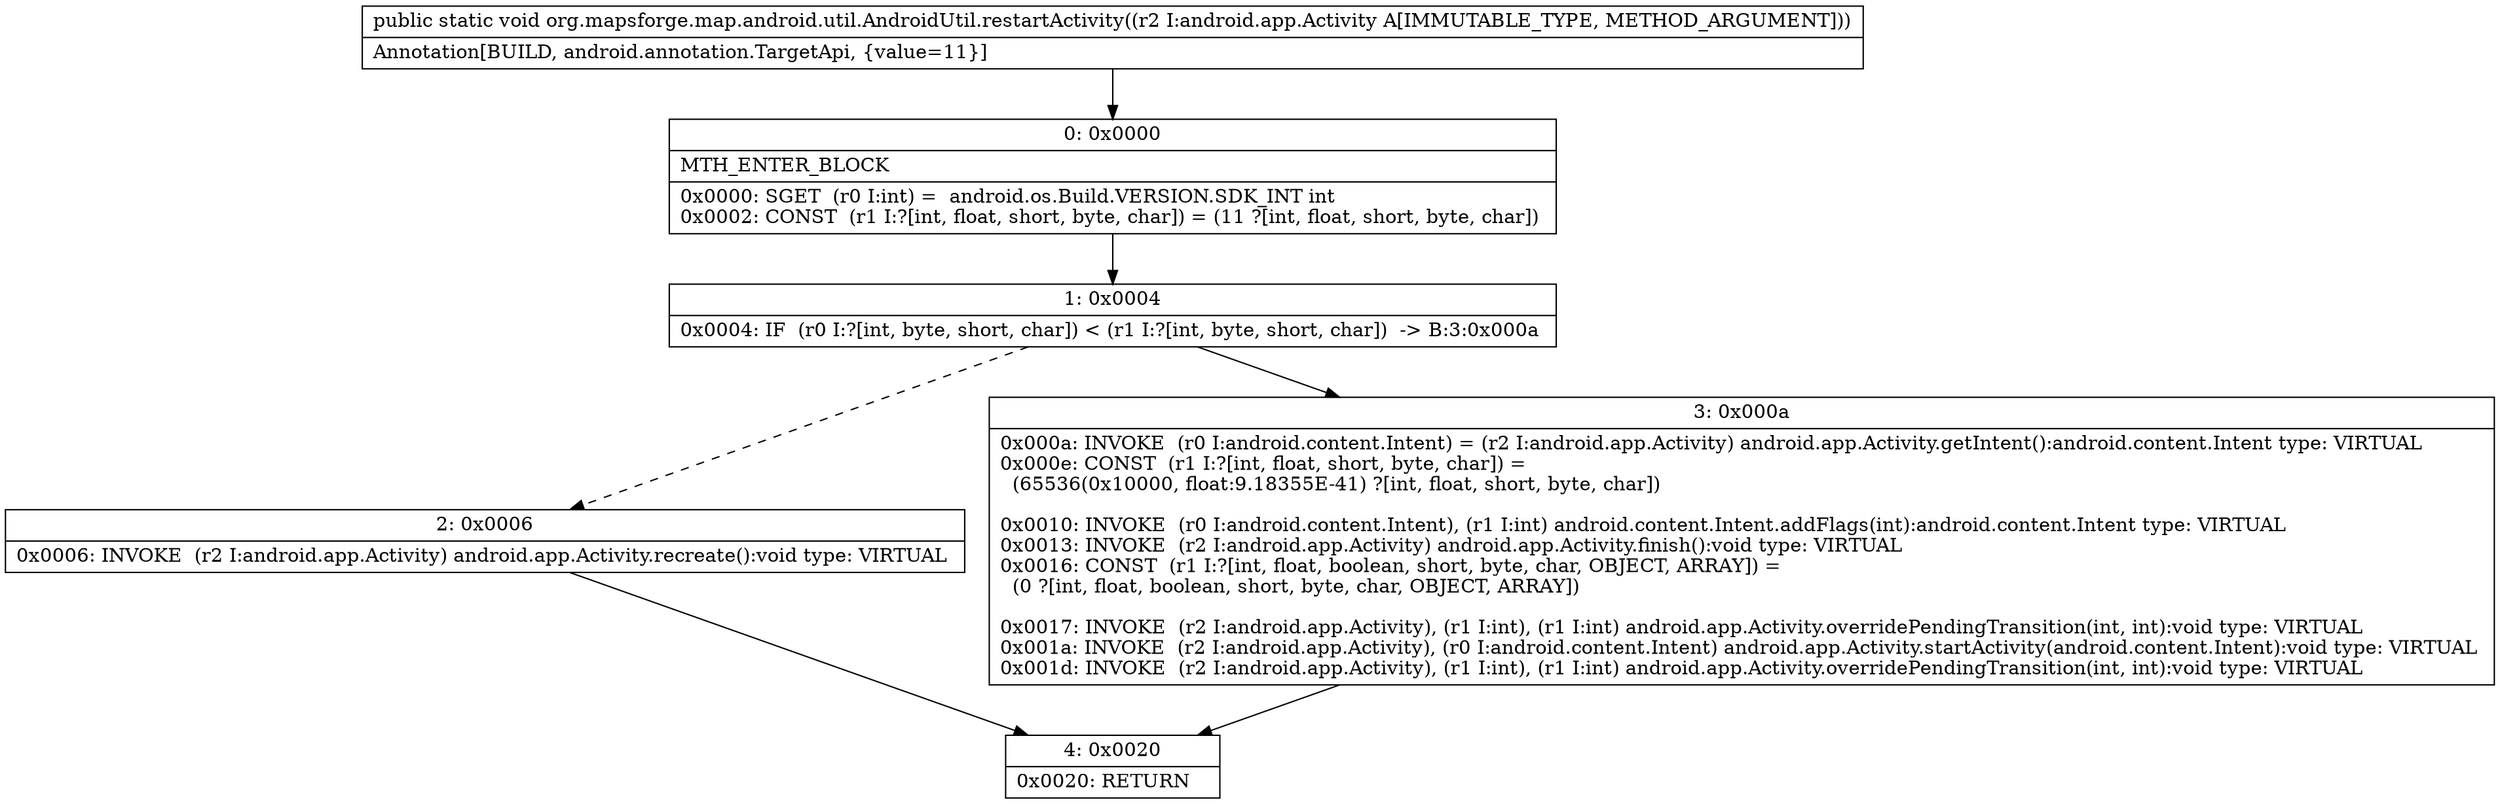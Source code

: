 digraph "CFG fororg.mapsforge.map.android.util.AndroidUtil.restartActivity(Landroid\/app\/Activity;)V" {
Node_0 [shape=record,label="{0\:\ 0x0000|MTH_ENTER_BLOCK\l|0x0000: SGET  (r0 I:int) =  android.os.Build.VERSION.SDK_INT int \l0x0002: CONST  (r1 I:?[int, float, short, byte, char]) = (11 ?[int, float, short, byte, char]) \l}"];
Node_1 [shape=record,label="{1\:\ 0x0004|0x0004: IF  (r0 I:?[int, byte, short, char]) \< (r1 I:?[int, byte, short, char])  \-\> B:3:0x000a \l}"];
Node_2 [shape=record,label="{2\:\ 0x0006|0x0006: INVOKE  (r2 I:android.app.Activity) android.app.Activity.recreate():void type: VIRTUAL \l}"];
Node_3 [shape=record,label="{3\:\ 0x000a|0x000a: INVOKE  (r0 I:android.content.Intent) = (r2 I:android.app.Activity) android.app.Activity.getIntent():android.content.Intent type: VIRTUAL \l0x000e: CONST  (r1 I:?[int, float, short, byte, char]) = \l  (65536(0x10000, float:9.18355E\-41) ?[int, float, short, byte, char])\l \l0x0010: INVOKE  (r0 I:android.content.Intent), (r1 I:int) android.content.Intent.addFlags(int):android.content.Intent type: VIRTUAL \l0x0013: INVOKE  (r2 I:android.app.Activity) android.app.Activity.finish():void type: VIRTUAL \l0x0016: CONST  (r1 I:?[int, float, boolean, short, byte, char, OBJECT, ARRAY]) = \l  (0 ?[int, float, boolean, short, byte, char, OBJECT, ARRAY])\l \l0x0017: INVOKE  (r2 I:android.app.Activity), (r1 I:int), (r1 I:int) android.app.Activity.overridePendingTransition(int, int):void type: VIRTUAL \l0x001a: INVOKE  (r2 I:android.app.Activity), (r0 I:android.content.Intent) android.app.Activity.startActivity(android.content.Intent):void type: VIRTUAL \l0x001d: INVOKE  (r2 I:android.app.Activity), (r1 I:int), (r1 I:int) android.app.Activity.overridePendingTransition(int, int):void type: VIRTUAL \l}"];
Node_4 [shape=record,label="{4\:\ 0x0020|0x0020: RETURN   \l}"];
MethodNode[shape=record,label="{public static void org.mapsforge.map.android.util.AndroidUtil.restartActivity((r2 I:android.app.Activity A[IMMUTABLE_TYPE, METHOD_ARGUMENT]))  | Annotation[BUILD, android.annotation.TargetApi, \{value=11\}]\l}"];
MethodNode -> Node_0;
Node_0 -> Node_1;
Node_1 -> Node_2[style=dashed];
Node_1 -> Node_3;
Node_2 -> Node_4;
Node_3 -> Node_4;
}

